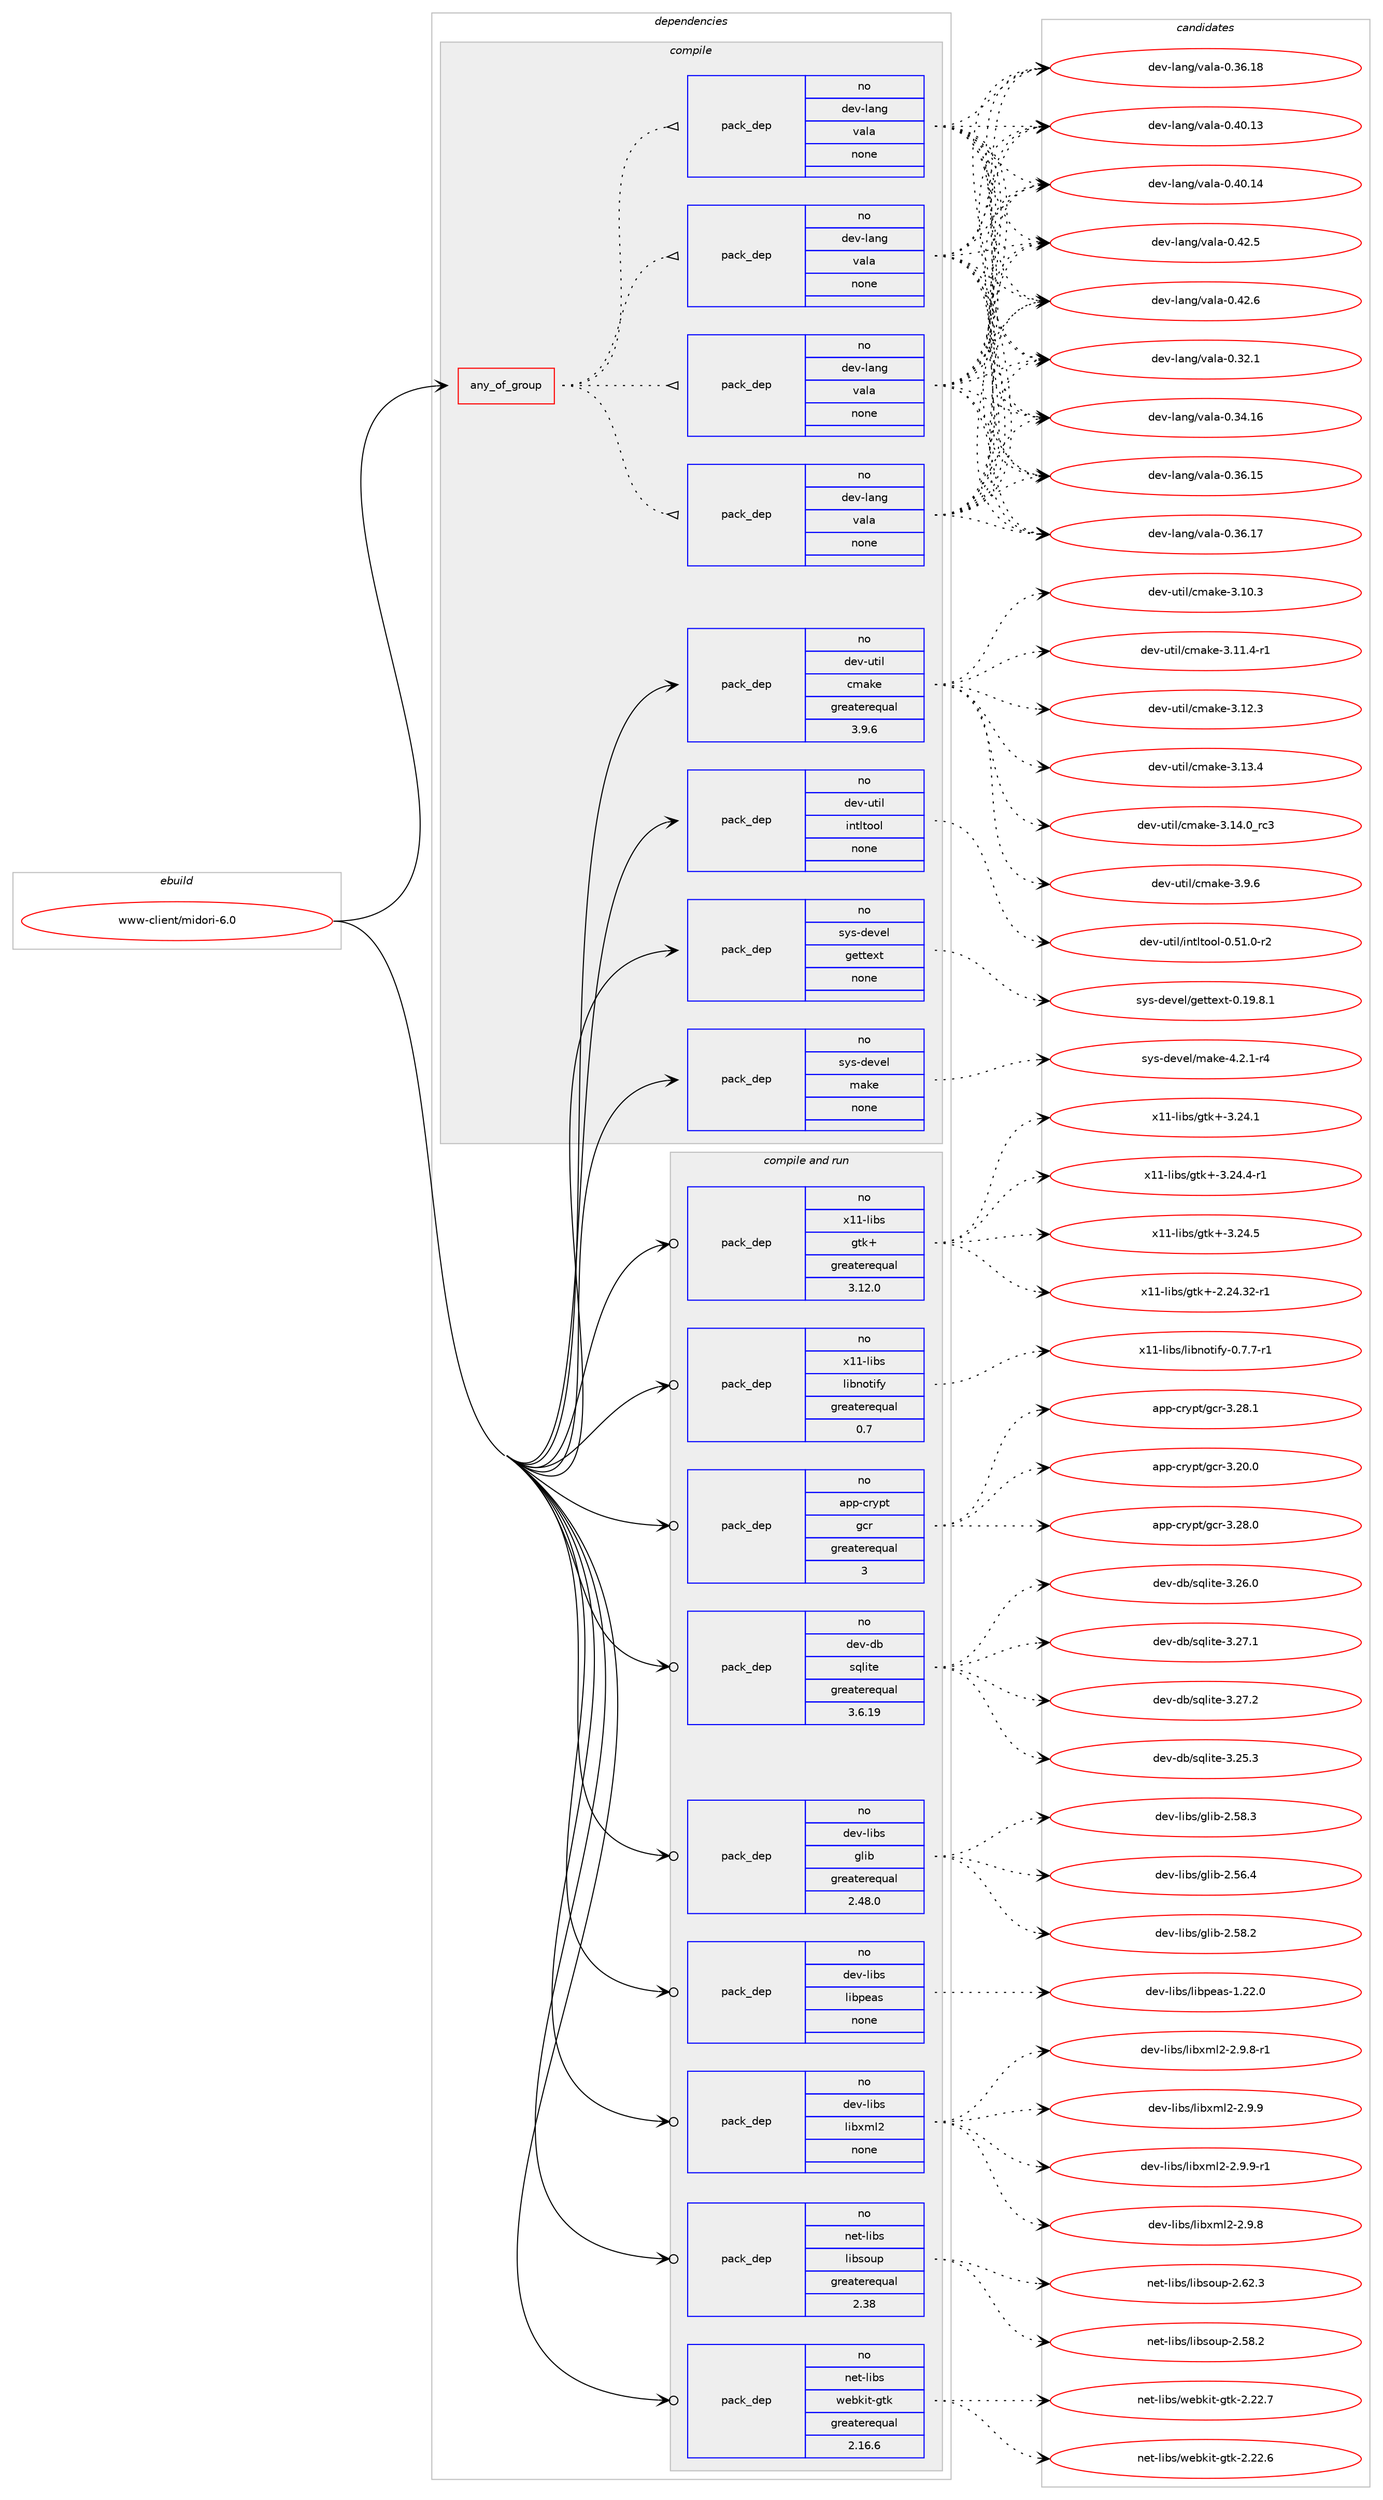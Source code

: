 digraph prolog {

# *************
# Graph options
# *************

newrank=true;
concentrate=true;
compound=true;
graph [rankdir=LR,fontname=Helvetica,fontsize=10,ranksep=1.5];#, ranksep=2.5, nodesep=0.2];
edge  [arrowhead=vee];
node  [fontname=Helvetica,fontsize=10];

# **********
# The ebuild
# **********

subgraph cluster_leftcol {
color=gray;
rank=same;
label=<<i>ebuild</i>>;
id [label="www-client/midori-6.0", color=red, width=4, href="../www-client/midori-6.0.svg"];
}

# ****************
# The dependencies
# ****************

subgraph cluster_midcol {
color=gray;
label=<<i>dependencies</i>>;
subgraph cluster_compile {
fillcolor="#eeeeee";
style=filled;
label=<<i>compile</i>>;
subgraph any28263 {
dependency1749204 [label=<<TABLE BORDER="0" CELLBORDER="1" CELLSPACING="0" CELLPADDING="4"><TR><TD CELLPADDING="10">any_of_group</TD></TR></TABLE>>, shape=none, color=red];subgraph pack1255871 {
dependency1749205 [label=<<TABLE BORDER="0" CELLBORDER="1" CELLSPACING="0" CELLPADDING="4" WIDTH="220"><TR><TD ROWSPAN="6" CELLPADDING="30">pack_dep</TD></TR><TR><TD WIDTH="110">no</TD></TR><TR><TD>dev-lang</TD></TR><TR><TD>vala</TD></TR><TR><TD>none</TD></TR><TR><TD></TD></TR></TABLE>>, shape=none, color=blue];
}
dependency1749204:e -> dependency1749205:w [weight=20,style="dotted",arrowhead="oinv"];
subgraph pack1255872 {
dependency1749206 [label=<<TABLE BORDER="0" CELLBORDER="1" CELLSPACING="0" CELLPADDING="4" WIDTH="220"><TR><TD ROWSPAN="6" CELLPADDING="30">pack_dep</TD></TR><TR><TD WIDTH="110">no</TD></TR><TR><TD>dev-lang</TD></TR><TR><TD>vala</TD></TR><TR><TD>none</TD></TR><TR><TD></TD></TR></TABLE>>, shape=none, color=blue];
}
dependency1749204:e -> dependency1749206:w [weight=20,style="dotted",arrowhead="oinv"];
subgraph pack1255873 {
dependency1749207 [label=<<TABLE BORDER="0" CELLBORDER="1" CELLSPACING="0" CELLPADDING="4" WIDTH="220"><TR><TD ROWSPAN="6" CELLPADDING="30">pack_dep</TD></TR><TR><TD WIDTH="110">no</TD></TR><TR><TD>dev-lang</TD></TR><TR><TD>vala</TD></TR><TR><TD>none</TD></TR><TR><TD></TD></TR></TABLE>>, shape=none, color=blue];
}
dependency1749204:e -> dependency1749207:w [weight=20,style="dotted",arrowhead="oinv"];
subgraph pack1255874 {
dependency1749208 [label=<<TABLE BORDER="0" CELLBORDER="1" CELLSPACING="0" CELLPADDING="4" WIDTH="220"><TR><TD ROWSPAN="6" CELLPADDING="30">pack_dep</TD></TR><TR><TD WIDTH="110">no</TD></TR><TR><TD>dev-lang</TD></TR><TR><TD>vala</TD></TR><TR><TD>none</TD></TR><TR><TD></TD></TR></TABLE>>, shape=none, color=blue];
}
dependency1749204:e -> dependency1749208:w [weight=20,style="dotted",arrowhead="oinv"];
}
id:e -> dependency1749204:w [weight=20,style="solid",arrowhead="vee"];
subgraph pack1255875 {
dependency1749209 [label=<<TABLE BORDER="0" CELLBORDER="1" CELLSPACING="0" CELLPADDING="4" WIDTH="220"><TR><TD ROWSPAN="6" CELLPADDING="30">pack_dep</TD></TR><TR><TD WIDTH="110">no</TD></TR><TR><TD>dev-util</TD></TR><TR><TD>cmake</TD></TR><TR><TD>greaterequal</TD></TR><TR><TD>3.9.6</TD></TR></TABLE>>, shape=none, color=blue];
}
id:e -> dependency1749209:w [weight=20,style="solid",arrowhead="vee"];
subgraph pack1255876 {
dependency1749210 [label=<<TABLE BORDER="0" CELLBORDER="1" CELLSPACING="0" CELLPADDING="4" WIDTH="220"><TR><TD ROWSPAN="6" CELLPADDING="30">pack_dep</TD></TR><TR><TD WIDTH="110">no</TD></TR><TR><TD>dev-util</TD></TR><TR><TD>intltool</TD></TR><TR><TD>none</TD></TR><TR><TD></TD></TR></TABLE>>, shape=none, color=blue];
}
id:e -> dependency1749210:w [weight=20,style="solid",arrowhead="vee"];
subgraph pack1255877 {
dependency1749211 [label=<<TABLE BORDER="0" CELLBORDER="1" CELLSPACING="0" CELLPADDING="4" WIDTH="220"><TR><TD ROWSPAN="6" CELLPADDING="30">pack_dep</TD></TR><TR><TD WIDTH="110">no</TD></TR><TR><TD>sys-devel</TD></TR><TR><TD>gettext</TD></TR><TR><TD>none</TD></TR><TR><TD></TD></TR></TABLE>>, shape=none, color=blue];
}
id:e -> dependency1749211:w [weight=20,style="solid",arrowhead="vee"];
subgraph pack1255878 {
dependency1749212 [label=<<TABLE BORDER="0" CELLBORDER="1" CELLSPACING="0" CELLPADDING="4" WIDTH="220"><TR><TD ROWSPAN="6" CELLPADDING="30">pack_dep</TD></TR><TR><TD WIDTH="110">no</TD></TR><TR><TD>sys-devel</TD></TR><TR><TD>make</TD></TR><TR><TD>none</TD></TR><TR><TD></TD></TR></TABLE>>, shape=none, color=blue];
}
id:e -> dependency1749212:w [weight=20,style="solid",arrowhead="vee"];
}
subgraph cluster_compileandrun {
fillcolor="#eeeeee";
style=filled;
label=<<i>compile and run</i>>;
subgraph pack1255879 {
dependency1749213 [label=<<TABLE BORDER="0" CELLBORDER="1" CELLSPACING="0" CELLPADDING="4" WIDTH="220"><TR><TD ROWSPAN="6" CELLPADDING="30">pack_dep</TD></TR><TR><TD WIDTH="110">no</TD></TR><TR><TD>app-crypt</TD></TR><TR><TD>gcr</TD></TR><TR><TD>greaterequal</TD></TR><TR><TD>3</TD></TR></TABLE>>, shape=none, color=blue];
}
id:e -> dependency1749213:w [weight=20,style="solid",arrowhead="odotvee"];
subgraph pack1255880 {
dependency1749214 [label=<<TABLE BORDER="0" CELLBORDER="1" CELLSPACING="0" CELLPADDING="4" WIDTH="220"><TR><TD ROWSPAN="6" CELLPADDING="30">pack_dep</TD></TR><TR><TD WIDTH="110">no</TD></TR><TR><TD>dev-db</TD></TR><TR><TD>sqlite</TD></TR><TR><TD>greaterequal</TD></TR><TR><TD>3.6.19</TD></TR></TABLE>>, shape=none, color=blue];
}
id:e -> dependency1749214:w [weight=20,style="solid",arrowhead="odotvee"];
subgraph pack1255881 {
dependency1749215 [label=<<TABLE BORDER="0" CELLBORDER="1" CELLSPACING="0" CELLPADDING="4" WIDTH="220"><TR><TD ROWSPAN="6" CELLPADDING="30">pack_dep</TD></TR><TR><TD WIDTH="110">no</TD></TR><TR><TD>dev-libs</TD></TR><TR><TD>glib</TD></TR><TR><TD>greaterequal</TD></TR><TR><TD>2.48.0</TD></TR></TABLE>>, shape=none, color=blue];
}
id:e -> dependency1749215:w [weight=20,style="solid",arrowhead="odotvee"];
subgraph pack1255882 {
dependency1749216 [label=<<TABLE BORDER="0" CELLBORDER="1" CELLSPACING="0" CELLPADDING="4" WIDTH="220"><TR><TD ROWSPAN="6" CELLPADDING="30">pack_dep</TD></TR><TR><TD WIDTH="110">no</TD></TR><TR><TD>dev-libs</TD></TR><TR><TD>libpeas</TD></TR><TR><TD>none</TD></TR><TR><TD></TD></TR></TABLE>>, shape=none, color=blue];
}
id:e -> dependency1749216:w [weight=20,style="solid",arrowhead="odotvee"];
subgraph pack1255883 {
dependency1749217 [label=<<TABLE BORDER="0" CELLBORDER="1" CELLSPACING="0" CELLPADDING="4" WIDTH="220"><TR><TD ROWSPAN="6" CELLPADDING="30">pack_dep</TD></TR><TR><TD WIDTH="110">no</TD></TR><TR><TD>dev-libs</TD></TR><TR><TD>libxml2</TD></TR><TR><TD>none</TD></TR><TR><TD></TD></TR></TABLE>>, shape=none, color=blue];
}
id:e -> dependency1749217:w [weight=20,style="solid",arrowhead="odotvee"];
subgraph pack1255884 {
dependency1749218 [label=<<TABLE BORDER="0" CELLBORDER="1" CELLSPACING="0" CELLPADDING="4" WIDTH="220"><TR><TD ROWSPAN="6" CELLPADDING="30">pack_dep</TD></TR><TR><TD WIDTH="110">no</TD></TR><TR><TD>net-libs</TD></TR><TR><TD>libsoup</TD></TR><TR><TD>greaterequal</TD></TR><TR><TD>2.38</TD></TR></TABLE>>, shape=none, color=blue];
}
id:e -> dependency1749218:w [weight=20,style="solid",arrowhead="odotvee"];
subgraph pack1255885 {
dependency1749219 [label=<<TABLE BORDER="0" CELLBORDER="1" CELLSPACING="0" CELLPADDING="4" WIDTH="220"><TR><TD ROWSPAN="6" CELLPADDING="30">pack_dep</TD></TR><TR><TD WIDTH="110">no</TD></TR><TR><TD>net-libs</TD></TR><TR><TD>webkit-gtk</TD></TR><TR><TD>greaterequal</TD></TR><TR><TD>2.16.6</TD></TR></TABLE>>, shape=none, color=blue];
}
id:e -> dependency1749219:w [weight=20,style="solid",arrowhead="odotvee"];
subgraph pack1255886 {
dependency1749220 [label=<<TABLE BORDER="0" CELLBORDER="1" CELLSPACING="0" CELLPADDING="4" WIDTH="220"><TR><TD ROWSPAN="6" CELLPADDING="30">pack_dep</TD></TR><TR><TD WIDTH="110">no</TD></TR><TR><TD>x11-libs</TD></TR><TR><TD>gtk+</TD></TR><TR><TD>greaterequal</TD></TR><TR><TD>3.12.0</TD></TR></TABLE>>, shape=none, color=blue];
}
id:e -> dependency1749220:w [weight=20,style="solid",arrowhead="odotvee"];
subgraph pack1255887 {
dependency1749221 [label=<<TABLE BORDER="0" CELLBORDER="1" CELLSPACING="0" CELLPADDING="4" WIDTH="220"><TR><TD ROWSPAN="6" CELLPADDING="30">pack_dep</TD></TR><TR><TD WIDTH="110">no</TD></TR><TR><TD>x11-libs</TD></TR><TR><TD>libnotify</TD></TR><TR><TD>greaterequal</TD></TR><TR><TD>0.7</TD></TR></TABLE>>, shape=none, color=blue];
}
id:e -> dependency1749221:w [weight=20,style="solid",arrowhead="odotvee"];
}
subgraph cluster_run {
fillcolor="#eeeeee";
style=filled;
label=<<i>run</i>>;
}
}

# **************
# The candidates
# **************

subgraph cluster_choices {
rank=same;
color=gray;
label=<<i>candidates</i>>;

subgraph choice1255871 {
color=black;
nodesep=1;
choice100101118451089711010347118971089745484651504649 [label="dev-lang/vala-0.32.1", color=red, width=4,href="../dev-lang/vala-0.32.1.svg"];
choice10010111845108971101034711897108974548465152464954 [label="dev-lang/vala-0.34.16", color=red, width=4,href="../dev-lang/vala-0.34.16.svg"];
choice10010111845108971101034711897108974548465154464953 [label="dev-lang/vala-0.36.15", color=red, width=4,href="../dev-lang/vala-0.36.15.svg"];
choice10010111845108971101034711897108974548465154464955 [label="dev-lang/vala-0.36.17", color=red, width=4,href="../dev-lang/vala-0.36.17.svg"];
choice10010111845108971101034711897108974548465154464956 [label="dev-lang/vala-0.36.18", color=red, width=4,href="../dev-lang/vala-0.36.18.svg"];
choice10010111845108971101034711897108974548465248464951 [label="dev-lang/vala-0.40.13", color=red, width=4,href="../dev-lang/vala-0.40.13.svg"];
choice10010111845108971101034711897108974548465248464952 [label="dev-lang/vala-0.40.14", color=red, width=4,href="../dev-lang/vala-0.40.14.svg"];
choice100101118451089711010347118971089745484652504653 [label="dev-lang/vala-0.42.5", color=red, width=4,href="../dev-lang/vala-0.42.5.svg"];
choice100101118451089711010347118971089745484652504654 [label="dev-lang/vala-0.42.6", color=red, width=4,href="../dev-lang/vala-0.42.6.svg"];
dependency1749205:e -> choice100101118451089711010347118971089745484651504649:w [style=dotted,weight="100"];
dependency1749205:e -> choice10010111845108971101034711897108974548465152464954:w [style=dotted,weight="100"];
dependency1749205:e -> choice10010111845108971101034711897108974548465154464953:w [style=dotted,weight="100"];
dependency1749205:e -> choice10010111845108971101034711897108974548465154464955:w [style=dotted,weight="100"];
dependency1749205:e -> choice10010111845108971101034711897108974548465154464956:w [style=dotted,weight="100"];
dependency1749205:e -> choice10010111845108971101034711897108974548465248464951:w [style=dotted,weight="100"];
dependency1749205:e -> choice10010111845108971101034711897108974548465248464952:w [style=dotted,weight="100"];
dependency1749205:e -> choice100101118451089711010347118971089745484652504653:w [style=dotted,weight="100"];
dependency1749205:e -> choice100101118451089711010347118971089745484652504654:w [style=dotted,weight="100"];
}
subgraph choice1255872 {
color=black;
nodesep=1;
choice100101118451089711010347118971089745484651504649 [label="dev-lang/vala-0.32.1", color=red, width=4,href="../dev-lang/vala-0.32.1.svg"];
choice10010111845108971101034711897108974548465152464954 [label="dev-lang/vala-0.34.16", color=red, width=4,href="../dev-lang/vala-0.34.16.svg"];
choice10010111845108971101034711897108974548465154464953 [label="dev-lang/vala-0.36.15", color=red, width=4,href="../dev-lang/vala-0.36.15.svg"];
choice10010111845108971101034711897108974548465154464955 [label="dev-lang/vala-0.36.17", color=red, width=4,href="../dev-lang/vala-0.36.17.svg"];
choice10010111845108971101034711897108974548465154464956 [label="dev-lang/vala-0.36.18", color=red, width=4,href="../dev-lang/vala-0.36.18.svg"];
choice10010111845108971101034711897108974548465248464951 [label="dev-lang/vala-0.40.13", color=red, width=4,href="../dev-lang/vala-0.40.13.svg"];
choice10010111845108971101034711897108974548465248464952 [label="dev-lang/vala-0.40.14", color=red, width=4,href="../dev-lang/vala-0.40.14.svg"];
choice100101118451089711010347118971089745484652504653 [label="dev-lang/vala-0.42.5", color=red, width=4,href="../dev-lang/vala-0.42.5.svg"];
choice100101118451089711010347118971089745484652504654 [label="dev-lang/vala-0.42.6", color=red, width=4,href="../dev-lang/vala-0.42.6.svg"];
dependency1749206:e -> choice100101118451089711010347118971089745484651504649:w [style=dotted,weight="100"];
dependency1749206:e -> choice10010111845108971101034711897108974548465152464954:w [style=dotted,weight="100"];
dependency1749206:e -> choice10010111845108971101034711897108974548465154464953:w [style=dotted,weight="100"];
dependency1749206:e -> choice10010111845108971101034711897108974548465154464955:w [style=dotted,weight="100"];
dependency1749206:e -> choice10010111845108971101034711897108974548465154464956:w [style=dotted,weight="100"];
dependency1749206:e -> choice10010111845108971101034711897108974548465248464951:w [style=dotted,weight="100"];
dependency1749206:e -> choice10010111845108971101034711897108974548465248464952:w [style=dotted,weight="100"];
dependency1749206:e -> choice100101118451089711010347118971089745484652504653:w [style=dotted,weight="100"];
dependency1749206:e -> choice100101118451089711010347118971089745484652504654:w [style=dotted,weight="100"];
}
subgraph choice1255873 {
color=black;
nodesep=1;
choice100101118451089711010347118971089745484651504649 [label="dev-lang/vala-0.32.1", color=red, width=4,href="../dev-lang/vala-0.32.1.svg"];
choice10010111845108971101034711897108974548465152464954 [label="dev-lang/vala-0.34.16", color=red, width=4,href="../dev-lang/vala-0.34.16.svg"];
choice10010111845108971101034711897108974548465154464953 [label="dev-lang/vala-0.36.15", color=red, width=4,href="../dev-lang/vala-0.36.15.svg"];
choice10010111845108971101034711897108974548465154464955 [label="dev-lang/vala-0.36.17", color=red, width=4,href="../dev-lang/vala-0.36.17.svg"];
choice10010111845108971101034711897108974548465154464956 [label="dev-lang/vala-0.36.18", color=red, width=4,href="../dev-lang/vala-0.36.18.svg"];
choice10010111845108971101034711897108974548465248464951 [label="dev-lang/vala-0.40.13", color=red, width=4,href="../dev-lang/vala-0.40.13.svg"];
choice10010111845108971101034711897108974548465248464952 [label="dev-lang/vala-0.40.14", color=red, width=4,href="../dev-lang/vala-0.40.14.svg"];
choice100101118451089711010347118971089745484652504653 [label="dev-lang/vala-0.42.5", color=red, width=4,href="../dev-lang/vala-0.42.5.svg"];
choice100101118451089711010347118971089745484652504654 [label="dev-lang/vala-0.42.6", color=red, width=4,href="../dev-lang/vala-0.42.6.svg"];
dependency1749207:e -> choice100101118451089711010347118971089745484651504649:w [style=dotted,weight="100"];
dependency1749207:e -> choice10010111845108971101034711897108974548465152464954:w [style=dotted,weight="100"];
dependency1749207:e -> choice10010111845108971101034711897108974548465154464953:w [style=dotted,weight="100"];
dependency1749207:e -> choice10010111845108971101034711897108974548465154464955:w [style=dotted,weight="100"];
dependency1749207:e -> choice10010111845108971101034711897108974548465154464956:w [style=dotted,weight="100"];
dependency1749207:e -> choice10010111845108971101034711897108974548465248464951:w [style=dotted,weight="100"];
dependency1749207:e -> choice10010111845108971101034711897108974548465248464952:w [style=dotted,weight="100"];
dependency1749207:e -> choice100101118451089711010347118971089745484652504653:w [style=dotted,weight="100"];
dependency1749207:e -> choice100101118451089711010347118971089745484652504654:w [style=dotted,weight="100"];
}
subgraph choice1255874 {
color=black;
nodesep=1;
choice100101118451089711010347118971089745484651504649 [label="dev-lang/vala-0.32.1", color=red, width=4,href="../dev-lang/vala-0.32.1.svg"];
choice10010111845108971101034711897108974548465152464954 [label="dev-lang/vala-0.34.16", color=red, width=4,href="../dev-lang/vala-0.34.16.svg"];
choice10010111845108971101034711897108974548465154464953 [label="dev-lang/vala-0.36.15", color=red, width=4,href="../dev-lang/vala-0.36.15.svg"];
choice10010111845108971101034711897108974548465154464955 [label="dev-lang/vala-0.36.17", color=red, width=4,href="../dev-lang/vala-0.36.17.svg"];
choice10010111845108971101034711897108974548465154464956 [label="dev-lang/vala-0.36.18", color=red, width=4,href="../dev-lang/vala-0.36.18.svg"];
choice10010111845108971101034711897108974548465248464951 [label="dev-lang/vala-0.40.13", color=red, width=4,href="../dev-lang/vala-0.40.13.svg"];
choice10010111845108971101034711897108974548465248464952 [label="dev-lang/vala-0.40.14", color=red, width=4,href="../dev-lang/vala-0.40.14.svg"];
choice100101118451089711010347118971089745484652504653 [label="dev-lang/vala-0.42.5", color=red, width=4,href="../dev-lang/vala-0.42.5.svg"];
choice100101118451089711010347118971089745484652504654 [label="dev-lang/vala-0.42.6", color=red, width=4,href="../dev-lang/vala-0.42.6.svg"];
dependency1749208:e -> choice100101118451089711010347118971089745484651504649:w [style=dotted,weight="100"];
dependency1749208:e -> choice10010111845108971101034711897108974548465152464954:w [style=dotted,weight="100"];
dependency1749208:e -> choice10010111845108971101034711897108974548465154464953:w [style=dotted,weight="100"];
dependency1749208:e -> choice10010111845108971101034711897108974548465154464955:w [style=dotted,weight="100"];
dependency1749208:e -> choice10010111845108971101034711897108974548465154464956:w [style=dotted,weight="100"];
dependency1749208:e -> choice10010111845108971101034711897108974548465248464951:w [style=dotted,weight="100"];
dependency1749208:e -> choice10010111845108971101034711897108974548465248464952:w [style=dotted,weight="100"];
dependency1749208:e -> choice100101118451089711010347118971089745484652504653:w [style=dotted,weight="100"];
dependency1749208:e -> choice100101118451089711010347118971089745484652504654:w [style=dotted,weight="100"];
}
subgraph choice1255875 {
color=black;
nodesep=1;
choice1001011184511711610510847991099710710145514649484651 [label="dev-util/cmake-3.10.3", color=red, width=4,href="../dev-util/cmake-3.10.3.svg"];
choice10010111845117116105108479910997107101455146494946524511449 [label="dev-util/cmake-3.11.4-r1", color=red, width=4,href="../dev-util/cmake-3.11.4-r1.svg"];
choice1001011184511711610510847991099710710145514649504651 [label="dev-util/cmake-3.12.3", color=red, width=4,href="../dev-util/cmake-3.12.3.svg"];
choice1001011184511711610510847991099710710145514649514652 [label="dev-util/cmake-3.13.4", color=red, width=4,href="../dev-util/cmake-3.13.4.svg"];
choice1001011184511711610510847991099710710145514649524648951149951 [label="dev-util/cmake-3.14.0_rc3", color=red, width=4,href="../dev-util/cmake-3.14.0_rc3.svg"];
choice10010111845117116105108479910997107101455146574654 [label="dev-util/cmake-3.9.6", color=red, width=4,href="../dev-util/cmake-3.9.6.svg"];
dependency1749209:e -> choice1001011184511711610510847991099710710145514649484651:w [style=dotted,weight="100"];
dependency1749209:e -> choice10010111845117116105108479910997107101455146494946524511449:w [style=dotted,weight="100"];
dependency1749209:e -> choice1001011184511711610510847991099710710145514649504651:w [style=dotted,weight="100"];
dependency1749209:e -> choice1001011184511711610510847991099710710145514649514652:w [style=dotted,weight="100"];
dependency1749209:e -> choice1001011184511711610510847991099710710145514649524648951149951:w [style=dotted,weight="100"];
dependency1749209:e -> choice10010111845117116105108479910997107101455146574654:w [style=dotted,weight="100"];
}
subgraph choice1255876 {
color=black;
nodesep=1;
choice1001011184511711610510847105110116108116111111108454846534946484511450 [label="dev-util/intltool-0.51.0-r2", color=red, width=4,href="../dev-util/intltool-0.51.0-r2.svg"];
dependency1749210:e -> choice1001011184511711610510847105110116108116111111108454846534946484511450:w [style=dotted,weight="100"];
}
subgraph choice1255877 {
color=black;
nodesep=1;
choice1151211154510010111810110847103101116116101120116454846495746564649 [label="sys-devel/gettext-0.19.8.1", color=red, width=4,href="../sys-devel/gettext-0.19.8.1.svg"];
dependency1749211:e -> choice1151211154510010111810110847103101116116101120116454846495746564649:w [style=dotted,weight="100"];
}
subgraph choice1255878 {
color=black;
nodesep=1;
choice1151211154510010111810110847109971071014552465046494511452 [label="sys-devel/make-4.2.1-r4", color=red, width=4,href="../sys-devel/make-4.2.1-r4.svg"];
dependency1749212:e -> choice1151211154510010111810110847109971071014552465046494511452:w [style=dotted,weight="100"];
}
subgraph choice1255879 {
color=black;
nodesep=1;
choice971121124599114121112116471039911445514650484648 [label="app-crypt/gcr-3.20.0", color=red, width=4,href="../app-crypt/gcr-3.20.0.svg"];
choice971121124599114121112116471039911445514650564648 [label="app-crypt/gcr-3.28.0", color=red, width=4,href="../app-crypt/gcr-3.28.0.svg"];
choice971121124599114121112116471039911445514650564649 [label="app-crypt/gcr-3.28.1", color=red, width=4,href="../app-crypt/gcr-3.28.1.svg"];
dependency1749213:e -> choice971121124599114121112116471039911445514650484648:w [style=dotted,weight="100"];
dependency1749213:e -> choice971121124599114121112116471039911445514650564648:w [style=dotted,weight="100"];
dependency1749213:e -> choice971121124599114121112116471039911445514650564649:w [style=dotted,weight="100"];
}
subgraph choice1255880 {
color=black;
nodesep=1;
choice10010111845100984711511310810511610145514650534651 [label="dev-db/sqlite-3.25.3", color=red, width=4,href="../dev-db/sqlite-3.25.3.svg"];
choice10010111845100984711511310810511610145514650544648 [label="dev-db/sqlite-3.26.0", color=red, width=4,href="../dev-db/sqlite-3.26.0.svg"];
choice10010111845100984711511310810511610145514650554649 [label="dev-db/sqlite-3.27.1", color=red, width=4,href="../dev-db/sqlite-3.27.1.svg"];
choice10010111845100984711511310810511610145514650554650 [label="dev-db/sqlite-3.27.2", color=red, width=4,href="../dev-db/sqlite-3.27.2.svg"];
dependency1749214:e -> choice10010111845100984711511310810511610145514650534651:w [style=dotted,weight="100"];
dependency1749214:e -> choice10010111845100984711511310810511610145514650544648:w [style=dotted,weight="100"];
dependency1749214:e -> choice10010111845100984711511310810511610145514650554649:w [style=dotted,weight="100"];
dependency1749214:e -> choice10010111845100984711511310810511610145514650554650:w [style=dotted,weight="100"];
}
subgraph choice1255881 {
color=black;
nodesep=1;
choice1001011184510810598115471031081059845504653544652 [label="dev-libs/glib-2.56.4", color=red, width=4,href="../dev-libs/glib-2.56.4.svg"];
choice1001011184510810598115471031081059845504653564650 [label="dev-libs/glib-2.58.2", color=red, width=4,href="../dev-libs/glib-2.58.2.svg"];
choice1001011184510810598115471031081059845504653564651 [label="dev-libs/glib-2.58.3", color=red, width=4,href="../dev-libs/glib-2.58.3.svg"];
dependency1749215:e -> choice1001011184510810598115471031081059845504653544652:w [style=dotted,weight="100"];
dependency1749215:e -> choice1001011184510810598115471031081059845504653564650:w [style=dotted,weight="100"];
dependency1749215:e -> choice1001011184510810598115471031081059845504653564651:w [style=dotted,weight="100"];
}
subgraph choice1255882 {
color=black;
nodesep=1;
choice100101118451081059811547108105981121019711545494650504648 [label="dev-libs/libpeas-1.22.0", color=red, width=4,href="../dev-libs/libpeas-1.22.0.svg"];
dependency1749216:e -> choice100101118451081059811547108105981121019711545494650504648:w [style=dotted,weight="100"];
}
subgraph choice1255883 {
color=black;
nodesep=1;
choice1001011184510810598115471081059812010910850455046574656 [label="dev-libs/libxml2-2.9.8", color=red, width=4,href="../dev-libs/libxml2-2.9.8.svg"];
choice10010111845108105981154710810598120109108504550465746564511449 [label="dev-libs/libxml2-2.9.8-r1", color=red, width=4,href="../dev-libs/libxml2-2.9.8-r1.svg"];
choice1001011184510810598115471081059812010910850455046574657 [label="dev-libs/libxml2-2.9.9", color=red, width=4,href="../dev-libs/libxml2-2.9.9.svg"];
choice10010111845108105981154710810598120109108504550465746574511449 [label="dev-libs/libxml2-2.9.9-r1", color=red, width=4,href="../dev-libs/libxml2-2.9.9-r1.svg"];
dependency1749217:e -> choice1001011184510810598115471081059812010910850455046574656:w [style=dotted,weight="100"];
dependency1749217:e -> choice10010111845108105981154710810598120109108504550465746564511449:w [style=dotted,weight="100"];
dependency1749217:e -> choice1001011184510810598115471081059812010910850455046574657:w [style=dotted,weight="100"];
dependency1749217:e -> choice10010111845108105981154710810598120109108504550465746574511449:w [style=dotted,weight="100"];
}
subgraph choice1255884 {
color=black;
nodesep=1;
choice1101011164510810598115471081059811511111711245504653564650 [label="net-libs/libsoup-2.58.2", color=red, width=4,href="../net-libs/libsoup-2.58.2.svg"];
choice1101011164510810598115471081059811511111711245504654504651 [label="net-libs/libsoup-2.62.3", color=red, width=4,href="../net-libs/libsoup-2.62.3.svg"];
dependency1749218:e -> choice1101011164510810598115471081059811511111711245504653564650:w [style=dotted,weight="100"];
dependency1749218:e -> choice1101011164510810598115471081059811511111711245504654504651:w [style=dotted,weight="100"];
}
subgraph choice1255885 {
color=black;
nodesep=1;
choice110101116451081059811547119101981071051164510311610745504650504654 [label="net-libs/webkit-gtk-2.22.6", color=red, width=4,href="../net-libs/webkit-gtk-2.22.6.svg"];
choice110101116451081059811547119101981071051164510311610745504650504655 [label="net-libs/webkit-gtk-2.22.7", color=red, width=4,href="../net-libs/webkit-gtk-2.22.7.svg"];
dependency1749219:e -> choice110101116451081059811547119101981071051164510311610745504650504654:w [style=dotted,weight="100"];
dependency1749219:e -> choice110101116451081059811547119101981071051164510311610745504650504655:w [style=dotted,weight="100"];
}
subgraph choice1255886 {
color=black;
nodesep=1;
choice12049494510810598115471031161074345504650524651504511449 [label="x11-libs/gtk+-2.24.32-r1", color=red, width=4,href="../x11-libs/gtk+-2.24.32-r1.svg"];
choice12049494510810598115471031161074345514650524649 [label="x11-libs/gtk+-3.24.1", color=red, width=4,href="../x11-libs/gtk+-3.24.1.svg"];
choice120494945108105981154710311610743455146505246524511449 [label="x11-libs/gtk+-3.24.4-r1", color=red, width=4,href="../x11-libs/gtk+-3.24.4-r1.svg"];
choice12049494510810598115471031161074345514650524653 [label="x11-libs/gtk+-3.24.5", color=red, width=4,href="../x11-libs/gtk+-3.24.5.svg"];
dependency1749220:e -> choice12049494510810598115471031161074345504650524651504511449:w [style=dotted,weight="100"];
dependency1749220:e -> choice12049494510810598115471031161074345514650524649:w [style=dotted,weight="100"];
dependency1749220:e -> choice120494945108105981154710311610743455146505246524511449:w [style=dotted,weight="100"];
dependency1749220:e -> choice12049494510810598115471031161074345514650524653:w [style=dotted,weight="100"];
}
subgraph choice1255887 {
color=black;
nodesep=1;
choice1204949451081059811547108105981101111161051021214548465546554511449 [label="x11-libs/libnotify-0.7.7-r1", color=red, width=4,href="../x11-libs/libnotify-0.7.7-r1.svg"];
dependency1749221:e -> choice1204949451081059811547108105981101111161051021214548465546554511449:w [style=dotted,weight="100"];
}
}

}
